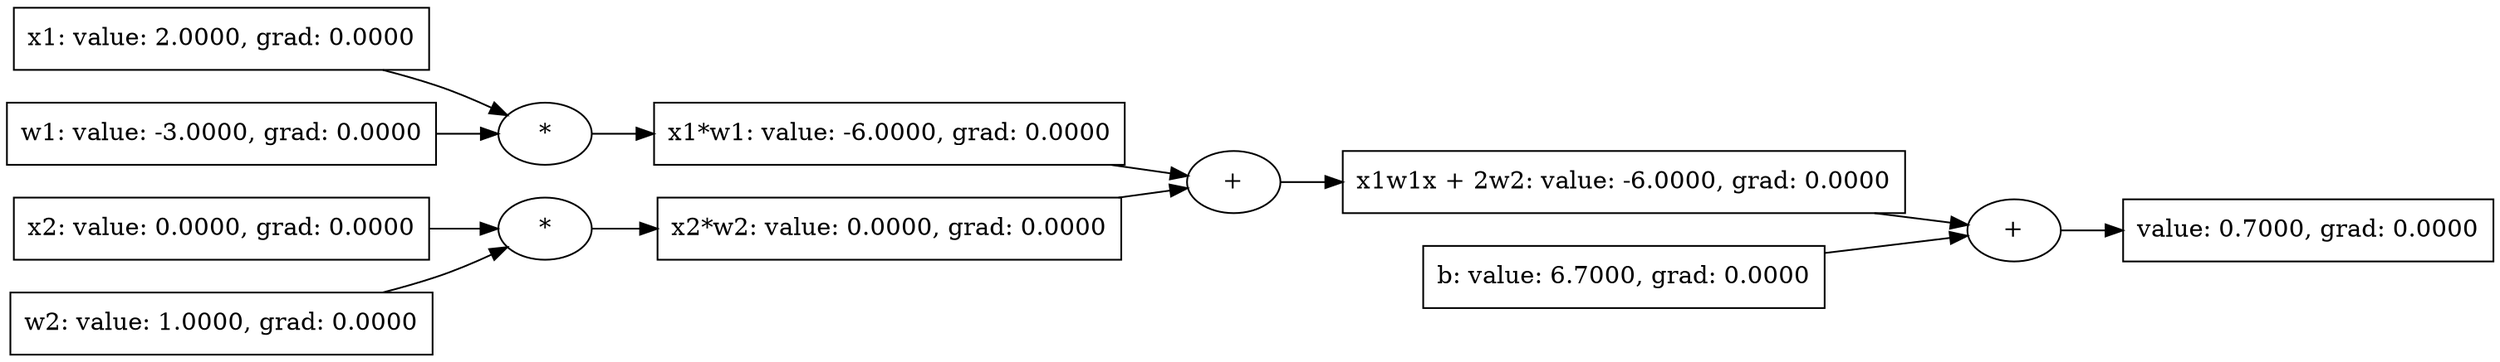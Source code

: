 digraph {
graph [rankdir=LR]
  "140733837125376" [label=" value: 0.7000, grad: 0.0000" shape=record]
  "140733837125376+" [label="+"]
  "140733837125376+" -> "140733837125376"
  "140733837125224" -> "140733837125376+"
  "140733837124768" -> "140733837125376+"
  "140733837124768" [label="b: value: 6.7000, grad: 0.0000" shape=record]
  "140733837125224" [label="x1w1x + 2w2: value: -6.0000, grad: 0.0000" shape=record]
  "140733837125224+" [label="+"]
  "140733837125224+" -> "140733837125224"
  "140733837124920" -> "140733837125224+"
  "140733837125072" -> "140733837125224+"
  "140733837125072" [label="x2*w2: value: 0.0000, grad: 0.0000" shape=record]
  "140733837125072*" [label="*"]
  "140733837125072*" -> "140733837125072"
  "140733837124344" -> "140733837125072*"
  "140733837124600" -> "140733837125072*"
  "140733837124600" [label="w2: value: 1.0000, grad: 0.0000" shape=record]
  "140733837124344" [label="x2: value: 0.0000, grad: 0.0000" shape=record]
  "140733837124920" [label="x1*w1: value: -6.0000, grad: 0.0000" shape=record]
  "140733837124920*" [label="*"]
  "140733837124920*" -> "140733837124920"
  "140733837124256" -> "140733837124920*"
  "140733837124512" -> "140733837124920*"
  "140733837124512" [label="w1: value: -3.0000, grad: 0.0000" shape=record]
  "140733837124256" [label="x1: value: 2.0000, grad: 0.0000" shape=record]
}
